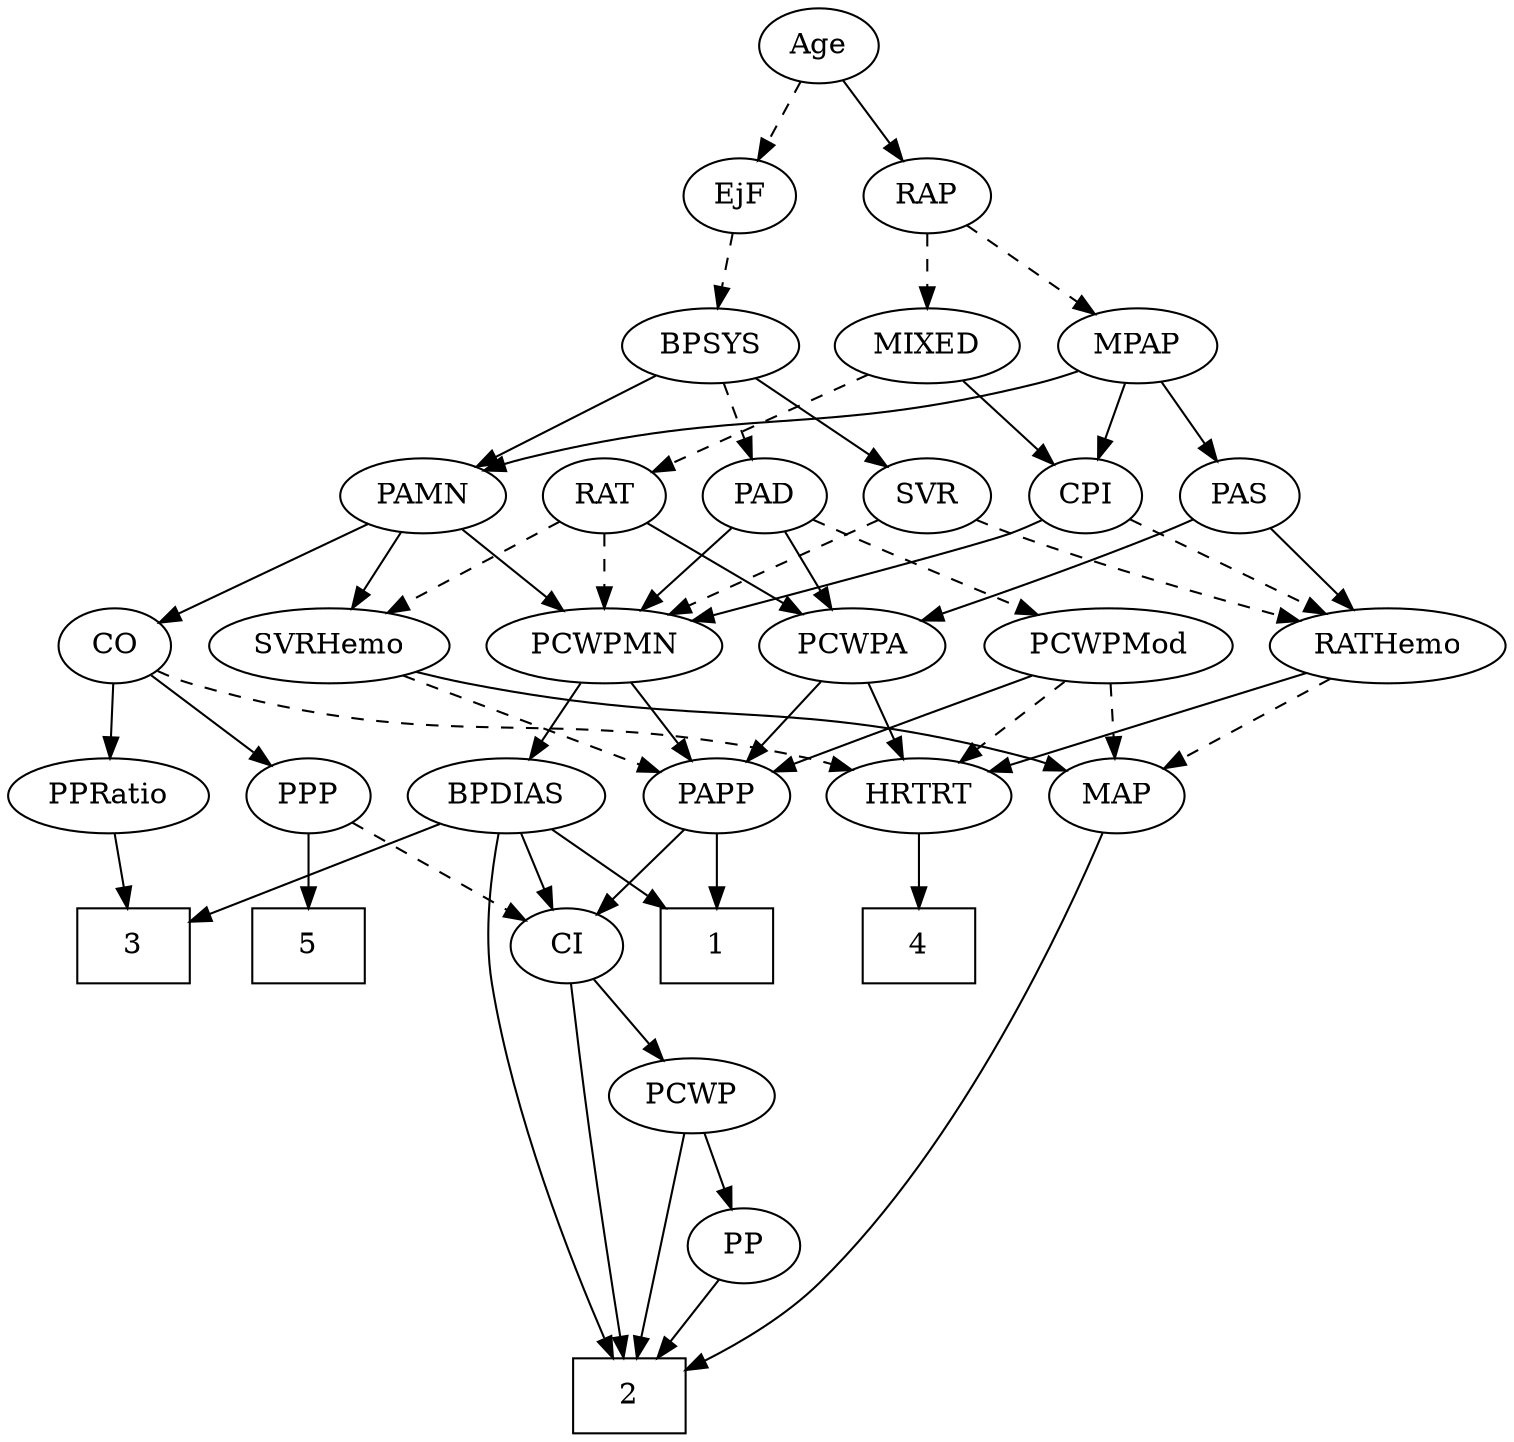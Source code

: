 strict digraph {
	graph [bb="0,0,646.04,684"];
	node [label="\N"];
	1	[height=0.5,
		pos="304.65,234",
		shape=box,
		width=0.75];
	2	[height=0.5,
		pos="262.65,18",
		shape=box,
		width=0.75];
	3	[height=0.5,
		pos="45.646,234",
		shape=box,
		width=0.75];
	4	[height=0.5,
		pos="392.65,234",
		shape=box,
		width=0.75];
	5	[height=0.5,
		pos="122.65,234",
		shape=box,
		width=0.75];
	Age	[height=0.5,
		pos="356.65,666",
		width=0.75];
	EjF	[height=0.5,
		pos="320.65,594",
		width=0.75];
	Age -> EjF	[pos="e,328.95,611.15 348.3,648.76 343.93,640.28 338.5,629.71 333.61,620.2",
		style=dashed];
	RAP	[height=0.5,
		pos="404.65,594",
		width=0.77632];
	Age -> RAP	[pos="e,393.8,610.82 367.54,649.12 373.61,640.26 381.31,629.04 388.11,619.12",
		style=solid];
	BPSYS	[height=0.5,
		pos="308.65,522",
		width=1.0471];
	EjF -> BPSYS	[pos="e,311.61,540.28 317.74,576.05 316.42,568.35 314.82,559.03 313.34,550.36",
		style=dashed];
	MIXED	[height=0.5,
		pos="404.65,522",
		width=1.1193];
	RAP -> MIXED	[pos="e,404.65,540.1 404.65,575.7 404.65,567.98 404.65,558.71 404.65,550.11",
		style=dashed];
	MPAP	[height=0.5,
		pos="497.65,522",
		width=0.97491];
	RAP -> MPAP	[pos="e,478.63,537.31 422.14,579.83 435.72,569.61 454.81,555.24 470.39,543.51",
		style=dashed];
	CPI	[height=0.5,
		pos="477.65,450",
		width=0.75];
	MIXED -> CPI	[pos="e,462.49,465.54 420.85,505.46 430.95,495.78 444.09,483.17 455.19,472.53",
		style=solid];
	RAT	[height=0.5,
		pos="255.65,450",
		width=0.75827];
	MIXED -> RAT	[pos="e,277.34,461.26 377.7,508.38 354.8,497.66 321.06,481.84 291.65,468 290.06,467.25 288.43,466.48 286.78,465.71",
		style=dashed];
	PAS	[height=0.5,
		pos="549.65,450",
		width=0.75];
	MPAP -> PAS	[pos="e,538.01,466.67 509.71,504.76 516.3,495.89 524.58,484.74 531.9,474.89",
		style=solid];
	PAMN	[height=0.5,
		pos="173.65,450",
		width=1.011];
	MPAP -> PAMN	[pos="e,201.09,462.17 471.43,509.81 465.65,507.64 459.5,505.56 453.65,504 351.98,476.88 321.51,494.37 219.65,468 216.69,467.24 213.66,\
466.35 210.64,465.4",
		style=solid];
	MPAP -> CPI	[pos="e,482.44,467.79 492.81,504.05 490.54,496.14 487.8,486.54 485.27,477.69",
		style=solid];
	PAD	[height=0.5,
		pos="329.65,450",
		width=0.79437];
	BPSYS -> PAD	[pos="e,324.61,467.79 313.73,504.05 316.13,496.06 319.05,486.33 321.73,477.4",
		style=dashed];
	BPSYS -> PAMN	[pos="e,197.8,463.52 283.89,508.16 262.25,496.94 230.65,480.56 206.83,468.21",
		style=solid];
	SVR	[height=0.5,
		pos="404.65,450",
		width=0.77632];
	BPSYS -> SVR	[pos="e,386.72,464.07 328.54,506.5 343,495.95 362.71,481.58 378.45,470.1",
		style=solid];
	PCWPMod	[height=0.5,
		pos="477.65,378",
		width=1.4443];
	PAD -> PCWPMod	[pos="e,448.18,392.94 351.8,438.52 374.84,427.62 411.35,410.35 439.13,397.22",
		style=dashed];
	PCWPA	[height=0.5,
		pos="365.65,378",
		width=1.1555];
	PAD -> PCWPA	[pos="e,357.09,395.63 338,432.76 342.3,424.4 347.64,414.02 352.48,404.61",
		style=solid];
	PCWPMN	[height=0.5,
		pos="255.65,378",
		width=1.3902];
	PAD -> PCWPMN	[pos="e,272.51,394.95 314.31,434.5 304.41,425.13 291.3,412.73 279.99,402.03",
		style=solid];
	CO	[height=0.5,
		pos="42.646,378",
		width=0.75];
	PPP	[height=0.5,
		pos="124.65,306",
		width=0.75];
	CO -> PPP	[pos="e,108.76,320.56 58.847,363.17 70.829,352.94 87.338,338.85 100.82,327.34",
		style=solid];
	PPRatio	[height=0.5,
		pos="39.646,306",
		width=1.1013];
	CO -> PPRatio	[pos="e,40.38,324.1 41.905,359.7 41.574,351.98 41.177,342.71 40.808,334.11",
		style=solid];
	HRTRT	[height=0.5,
		pos="392.65,306",
		width=1.1013];
	CO -> HRTRT	[pos="e,363.49,318.4 63.159,365.99 68.116,363.71 73.477,361.53 78.646,360 193.04,326.13 228.69,352.06 344.65,324 347.64,323.27 350.71,\
322.43 353.78,321.52",
		style=dashed];
	RATHemo	[height=0.5,
		pos="596.65,378",
		width=1.3721];
	PAS -> RATHemo	[pos="e,585.37,395.8 560.31,433.12 566.03,424.59 573.22,413.89 579.69,404.25",
		style=solid];
	PAS -> PCWPA	[pos="e,397.27,389.92 528.48,438.59 523.64,436.32 518.5,434.01 513.65,432 494.05,423.89 443.72,406.1 407.18,393.37",
		style=solid];
	PAMN -> CO	[pos="e,63.178,389.97 149.92,436.32 128.05,424.64 95.517,407.25 72.014,394.69",
		style=solid];
	PAMN -> PCWPMN	[pos="e,237.14,394.8 191.04,434.15 202.14,424.67 216.76,412.2 229.28,401.51",
		style=solid];
	SVRHemo	[height=0.5,
		pos="137.65,378",
		width=1.3902];
	PAMN -> SVRHemo	[pos="e,146.37,395.96 165.11,432.41 160.92,424.25 155.76,414.22 151.05,405.07",
		style=solid];
	MAP	[height=0.5,
		pos="480.65,306",
		width=0.84854];
	RATHemo -> MAP	[pos="e,501.44,319.55 572.33,362.33 554.21,351.39 529.37,336.4 510.12,324.78",
		style=dashed];
	RATHemo -> HRTRT	[pos="e,422.84,317.76 561.6,365.24 529.95,354.58 482.13,338.39 440.65,324 437.95,323.06 435.16,322.09 432.36,321.11",
		style=solid];
	CPI -> RATHemo	[pos="e,571.58,393.74 497.3,437.44 515.09,426.98 541.68,411.34 562.87,398.87",
		style=dashed];
	CPI -> PCWPMN	[pos="e,293.41,389.91 456.58,438.34 451.74,436.09 446.57,433.84 441.65,432 386.71,411.4 371.06,412.12 314.65,396 310.89,394.93 307,393.81 \
303.09,392.69",
		style=solid];
	RAT -> PCWPA	[pos="e,343.3,393.22 274.81,436.81 291.35,426.28 315.57,410.87 334.84,398.61",
		style=solid];
	RAT -> PCWPMN	[pos="e,255.65,396.1 255.65,431.7 255.65,423.98 255.65,414.71 255.65,406.11",
		style=dashed];
	RAT -> SVRHemo	[pos="e,162.39,393.68 235.9,437.28 218.21,426.79 191.93,411.2 170.99,398.78",
		style=dashed];
	SVR -> RATHemo	[pos="e,560.25,390.29 426.4,438.56 431.37,436.3 436.66,433.99 441.65,432 477.75,417.58 519.49,403.44 550.56,393.4",
		style=dashed];
	SVR -> PCWPMN	[pos="e,284.91,392.75 382.66,438.67 359.39,427.74 322.2,410.27 294.07,397.05",
		style=dashed];
	PCWPMod -> MAP	[pos="e,479.91,324.1 478.39,359.7 478.72,351.98 479.12,342.71 479.48,334.11",
		style=dashed];
	PAPP	[height=0.5,
		pos="303.65,306",
		width=0.88464];
	PCWPMod -> PAPP	[pos="e,328.14,317.53 444.24,364.06 417.07,353.47 377.79,338 343.65,324 341.6,323.16 339.51,322.29 337.39,321.41",
		style=solid];
	PCWPMod -> HRTRT	[pos="e,410.98,322.1 458.36,361.12 446.71,351.52 431.7,339.16 418.96,328.67",
		style=dashed];
	PCWPA -> PAPP	[pos="e,317.52,322.67 351.27,360.76 343.25,351.71 333.13,340.29 324.28,330.3",
		style=solid];
	PCWPA -> HRTRT	[pos="e,386.17,323.79 372.18,360.05 375.27,352.06 379.02,342.33 382.46,333.4",
		style=solid];
	BPDIAS	[height=0.5,
		pos="211.65,306",
		width=1.1735];
	PCWPMN -> BPDIAS	[pos="e,222.2,323.79 245,360.05 239.81,351.8 233.46,341.7 227.7,332.54",
		style=solid];
	PCWPMN -> PAPP	[pos="e,292.68,322.99 267.02,360.41 272.96,351.74 280.35,340.97 286.93,331.38",
		style=solid];
	SVRHemo -> MAP	[pos="e,457.92,318.11 174.28,365.62 181.64,363.57 189.35,361.58 196.65,360 304.21,336.71 335.83,354.25 441.65,324 443.92,323.35 446.24,\
322.59 448.56,321.77",
		style=solid];
	SVRHemo -> PAPP	[pos="e,278.79,317.48 168.87,363.83 197.47,351.77 239.74,333.95 269.29,321.49",
		style=dashed];
	BPDIAS -> 1	[pos="e,281.89,252.13 231.83,289.81 244.04,280.62 259.86,268.71 273.63,258.34",
		style=solid];
	BPDIAS -> 2	[pos="e,254.77,36.175 205.56,288.07 202.2,277.79 198.36,264.31 196.65,252 194.45,236.15 194.07,231.79 196.65,216 206.91,153.03 234.5,83.038 \
250.57,45.782",
		style=solid];
	BPDIAS -> 3	[pos="e,72.855,246.47 182.73,292.81 154.82,281.04 112.45,263.17 82.213,250.42",
		style=solid];
	CI	[height=0.5,
		pos="232.65,234",
		width=0.75];
	BPDIAS -> CI	[pos="e,227.61,251.79 216.73,288.05 219.13,280.06 222.05,270.33 224.73,261.4",
		style=solid];
	MAP -> 2	[pos="e,289.95,30.095 475.06,288.1 460.7,246.81 418.99,139.23 353.65,72 338.24,56.147 317.08,43.446 299.05,34.455",
		style=solid];
	PP	[height=0.5,
		pos="317.65,90",
		width=0.75];
	PP -> 2	[pos="e,276.1,36.127 305.71,73.811 298.9,65.141 290.19,54.052 282.38,44.12",
		style=solid];
	PPP -> 5	[pos="e,123.14,252.1 124.15,287.7 123.93,279.98 123.67,270.71 123.42,262.11",
		style=solid];
	PPP -> CI	[pos="e,214.05,247.05 143.46,292.81 160.65,281.67 186.26,265.06 205.64,252.5",
		style=dashed];
	PPRatio -> 3	[pos="e,44.18,252.1 41.13,287.7 41.791,279.98 42.585,270.71 43.323,262.11",
		style=solid];
	PCWP	[height=0.5,
		pos="287.65,162",
		width=0.97491];
	PCWP -> 2	[pos="e,265.67,36.189 284.63,143.87 280.37,119.67 272.54,75.211 267.47,46.393",
		style=solid];
	PCWP -> PP	[pos="e,310.45,107.79 294.91,144.05 298.37,135.97 302.59,126.12 306.46,117.11",
		style=solid];
	CI -> 2	[pos="e,259.85,36.368 234.61,215.92 236.71,197.99 240.2,168.99 243.65,144 248.29,110.32 254.27,71.643 258.27,46.34",
		style=solid];
	CI -> PCWP	[pos="e,274.97,179.13 244.58,217.81 251.59,208.89 260.61,197.41 268.59,187.26",
		style=solid];
	PAPP -> 1	[pos="e,304.4,252.1 303.89,287.7 304,279.98 304.14,270.71 304.26,262.11",
		style=solid];
	PAPP -> CI	[pos="e,247.54,249.68 288.24,289.81 278.43,280.14 265.57,267.46 254.69,256.73",
		style=solid];
	HRTRT -> 4	[pos="e,392.65,252.1 392.65,287.7 392.65,279.98 392.65,270.71 392.65,262.11",
		style=solid];
}
